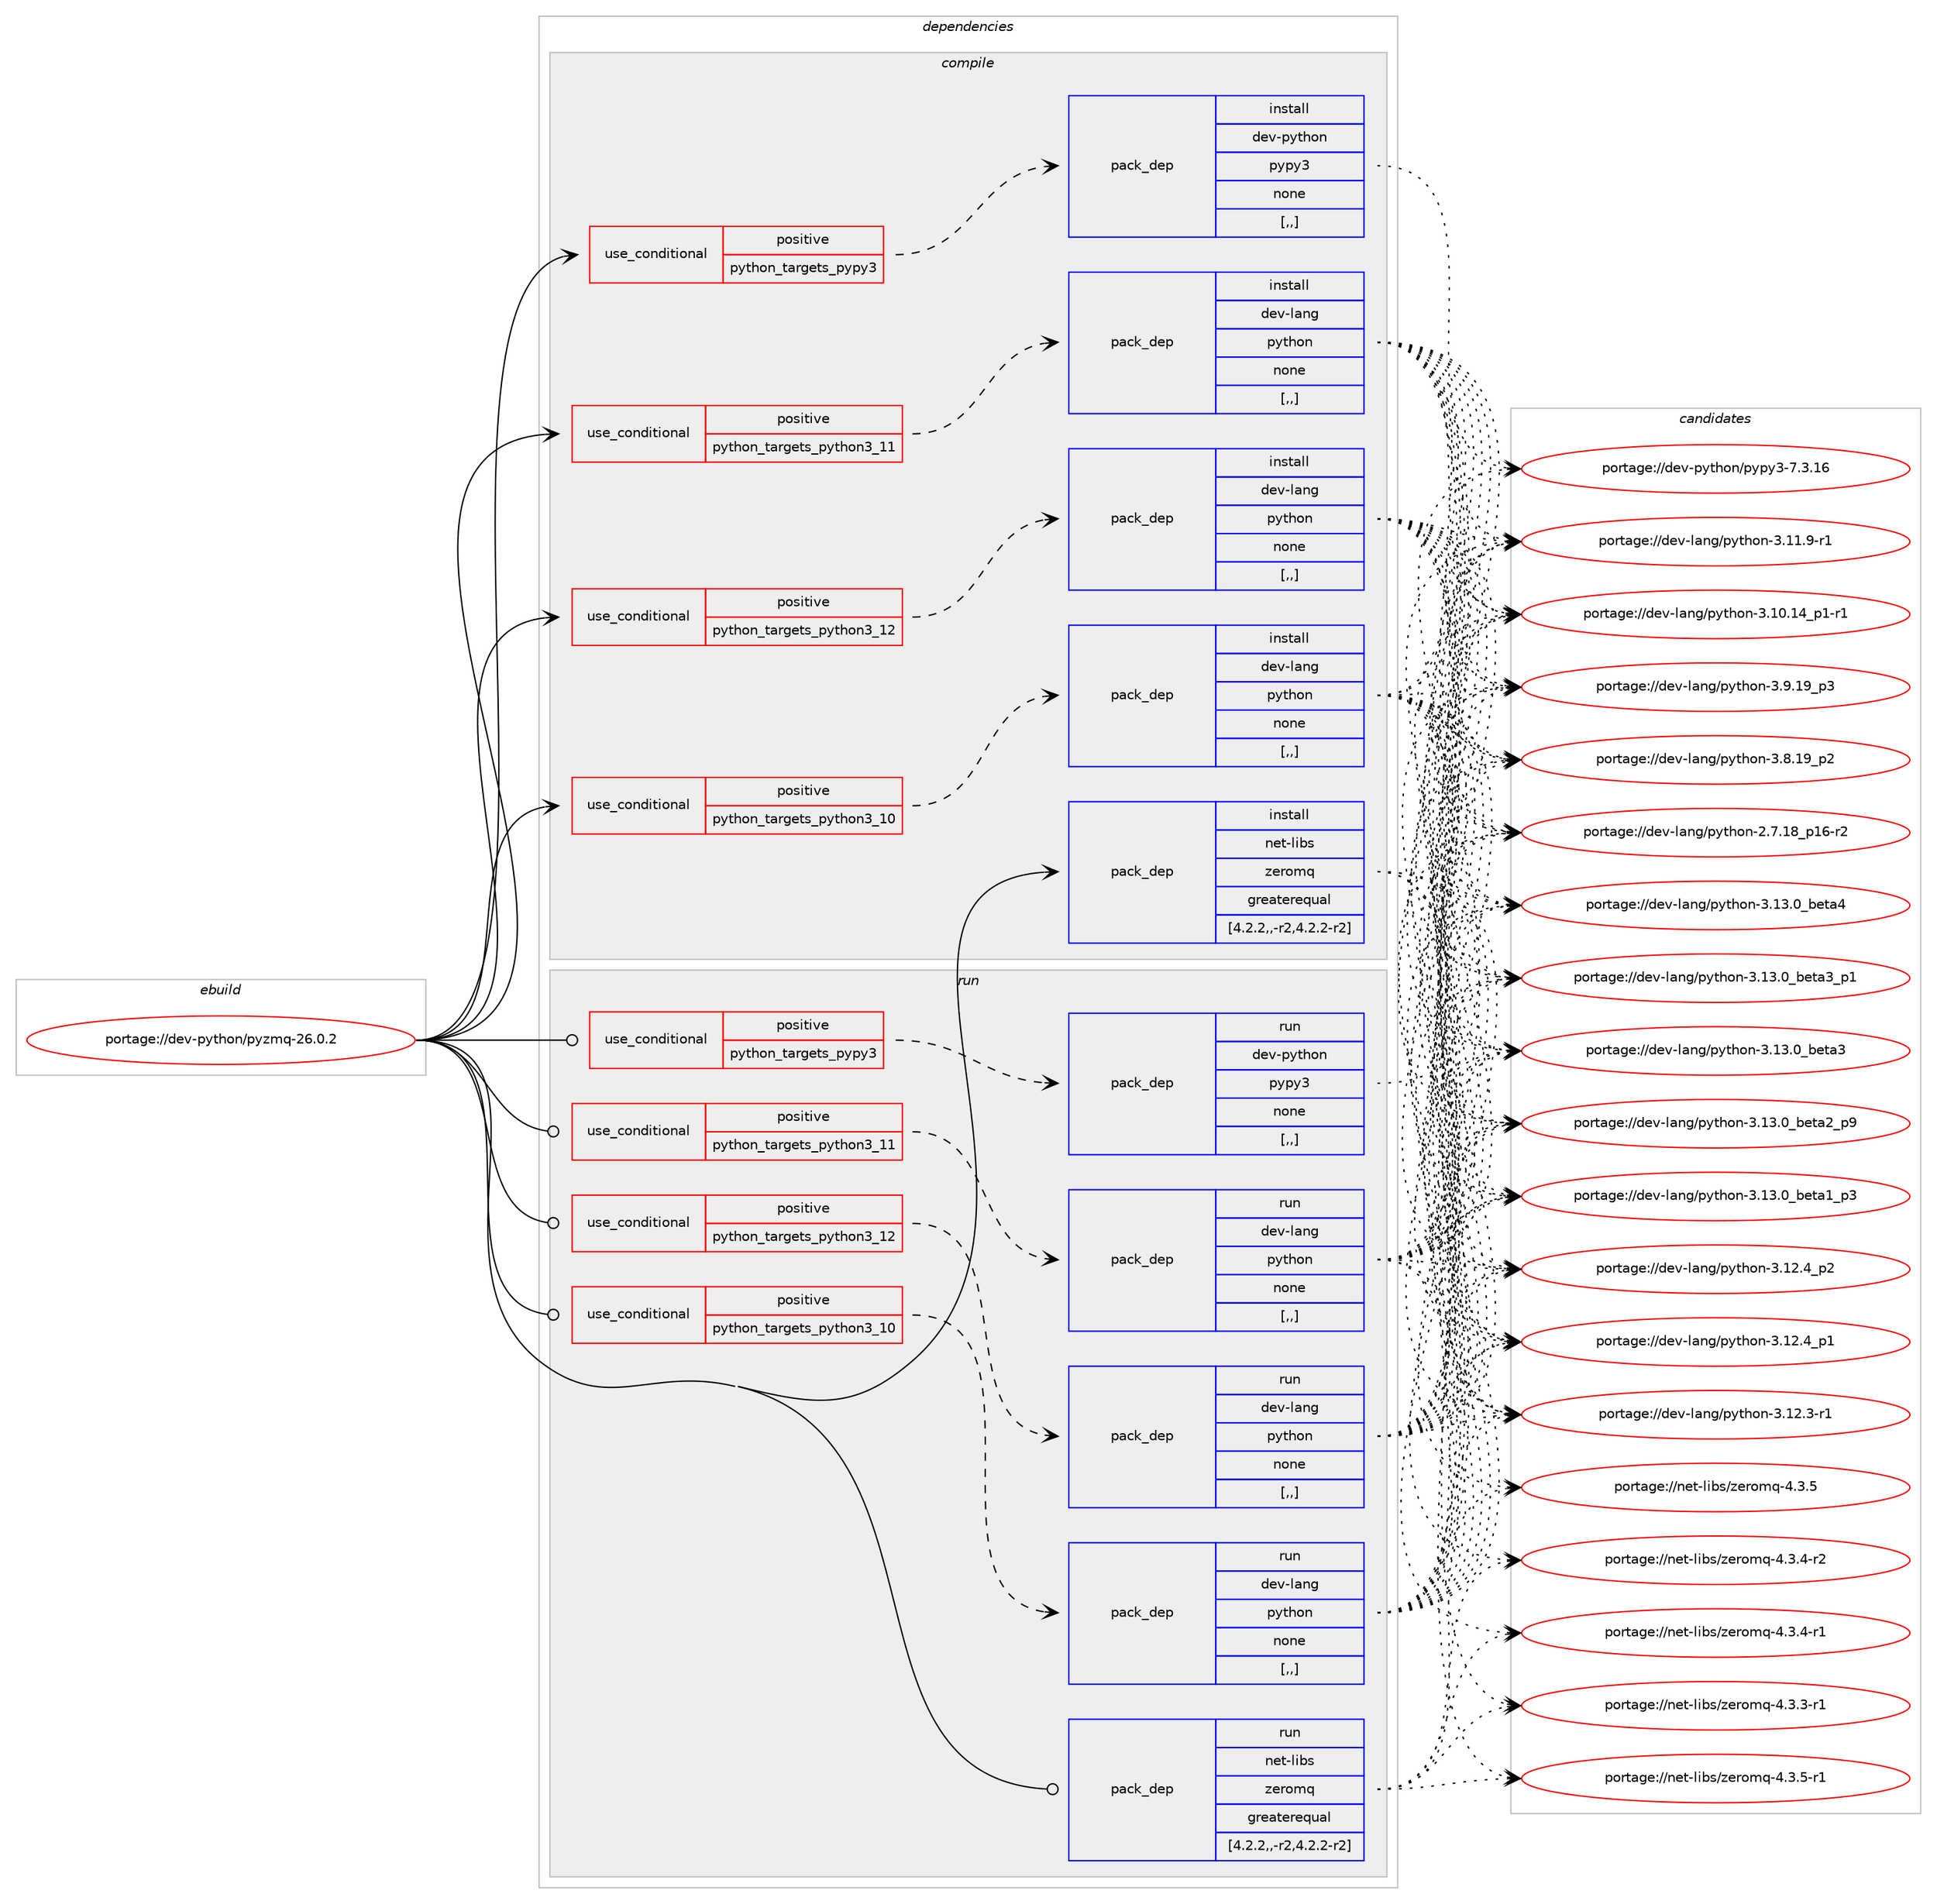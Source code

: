 digraph prolog {

# *************
# Graph options
# *************

newrank=true;
concentrate=true;
compound=true;
graph [rankdir=LR,fontname=Helvetica,fontsize=10,ranksep=1.5];#, ranksep=2.5, nodesep=0.2];
edge  [arrowhead=vee];
node  [fontname=Helvetica,fontsize=10];

# **********
# The ebuild
# **********

subgraph cluster_leftcol {
color=gray;
label=<<i>ebuild</i>>;
id [label="portage://dev-python/pyzmq-26.0.2", color=red, width=4, href="../dev-python/pyzmq-26.0.2.svg"];
}

# ****************
# The dependencies
# ****************

subgraph cluster_midcol {
color=gray;
label=<<i>dependencies</i>>;
subgraph cluster_compile {
fillcolor="#eeeeee";
style=filled;
label=<<i>compile</i>>;
subgraph cond38773 {
dependency161402 [label=<<TABLE BORDER="0" CELLBORDER="1" CELLSPACING="0" CELLPADDING="4"><TR><TD ROWSPAN="3" CELLPADDING="10">use_conditional</TD></TR><TR><TD>positive</TD></TR><TR><TD>python_targets_pypy3</TD></TR></TABLE>>, shape=none, color=red];
subgraph pack121356 {
dependency161403 [label=<<TABLE BORDER="0" CELLBORDER="1" CELLSPACING="0" CELLPADDING="4" WIDTH="220"><TR><TD ROWSPAN="6" CELLPADDING="30">pack_dep</TD></TR><TR><TD WIDTH="110">install</TD></TR><TR><TD>dev-python</TD></TR><TR><TD>pypy3</TD></TR><TR><TD>none</TD></TR><TR><TD>[,,]</TD></TR></TABLE>>, shape=none, color=blue];
}
dependency161402:e -> dependency161403:w [weight=20,style="dashed",arrowhead="vee"];
}
id:e -> dependency161402:w [weight=20,style="solid",arrowhead="vee"];
subgraph cond38774 {
dependency161404 [label=<<TABLE BORDER="0" CELLBORDER="1" CELLSPACING="0" CELLPADDING="4"><TR><TD ROWSPAN="3" CELLPADDING="10">use_conditional</TD></TR><TR><TD>positive</TD></TR><TR><TD>python_targets_python3_10</TD></TR></TABLE>>, shape=none, color=red];
subgraph pack121357 {
dependency161405 [label=<<TABLE BORDER="0" CELLBORDER="1" CELLSPACING="0" CELLPADDING="4" WIDTH="220"><TR><TD ROWSPAN="6" CELLPADDING="30">pack_dep</TD></TR><TR><TD WIDTH="110">install</TD></TR><TR><TD>dev-lang</TD></TR><TR><TD>python</TD></TR><TR><TD>none</TD></TR><TR><TD>[,,]</TD></TR></TABLE>>, shape=none, color=blue];
}
dependency161404:e -> dependency161405:w [weight=20,style="dashed",arrowhead="vee"];
}
id:e -> dependency161404:w [weight=20,style="solid",arrowhead="vee"];
subgraph cond38775 {
dependency161406 [label=<<TABLE BORDER="0" CELLBORDER="1" CELLSPACING="0" CELLPADDING="4"><TR><TD ROWSPAN="3" CELLPADDING="10">use_conditional</TD></TR><TR><TD>positive</TD></TR><TR><TD>python_targets_python3_11</TD></TR></TABLE>>, shape=none, color=red];
subgraph pack121358 {
dependency161407 [label=<<TABLE BORDER="0" CELLBORDER="1" CELLSPACING="0" CELLPADDING="4" WIDTH="220"><TR><TD ROWSPAN="6" CELLPADDING="30">pack_dep</TD></TR><TR><TD WIDTH="110">install</TD></TR><TR><TD>dev-lang</TD></TR><TR><TD>python</TD></TR><TR><TD>none</TD></TR><TR><TD>[,,]</TD></TR></TABLE>>, shape=none, color=blue];
}
dependency161406:e -> dependency161407:w [weight=20,style="dashed",arrowhead="vee"];
}
id:e -> dependency161406:w [weight=20,style="solid",arrowhead="vee"];
subgraph cond38776 {
dependency161408 [label=<<TABLE BORDER="0" CELLBORDER="1" CELLSPACING="0" CELLPADDING="4"><TR><TD ROWSPAN="3" CELLPADDING="10">use_conditional</TD></TR><TR><TD>positive</TD></TR><TR><TD>python_targets_python3_12</TD></TR></TABLE>>, shape=none, color=red];
subgraph pack121359 {
dependency161409 [label=<<TABLE BORDER="0" CELLBORDER="1" CELLSPACING="0" CELLPADDING="4" WIDTH="220"><TR><TD ROWSPAN="6" CELLPADDING="30">pack_dep</TD></TR><TR><TD WIDTH="110">install</TD></TR><TR><TD>dev-lang</TD></TR><TR><TD>python</TD></TR><TR><TD>none</TD></TR><TR><TD>[,,]</TD></TR></TABLE>>, shape=none, color=blue];
}
dependency161408:e -> dependency161409:w [weight=20,style="dashed",arrowhead="vee"];
}
id:e -> dependency161408:w [weight=20,style="solid",arrowhead="vee"];
subgraph pack121360 {
dependency161410 [label=<<TABLE BORDER="0" CELLBORDER="1" CELLSPACING="0" CELLPADDING="4" WIDTH="220"><TR><TD ROWSPAN="6" CELLPADDING="30">pack_dep</TD></TR><TR><TD WIDTH="110">install</TD></TR><TR><TD>net-libs</TD></TR><TR><TD>zeromq</TD></TR><TR><TD>greaterequal</TD></TR><TR><TD>[4.2.2,,-r2,4.2.2-r2]</TD></TR></TABLE>>, shape=none, color=blue];
}
id:e -> dependency161410:w [weight=20,style="solid",arrowhead="vee"];
}
subgraph cluster_compileandrun {
fillcolor="#eeeeee";
style=filled;
label=<<i>compile and run</i>>;
}
subgraph cluster_run {
fillcolor="#eeeeee";
style=filled;
label=<<i>run</i>>;
subgraph cond38777 {
dependency161411 [label=<<TABLE BORDER="0" CELLBORDER="1" CELLSPACING="0" CELLPADDING="4"><TR><TD ROWSPAN="3" CELLPADDING="10">use_conditional</TD></TR><TR><TD>positive</TD></TR><TR><TD>python_targets_pypy3</TD></TR></TABLE>>, shape=none, color=red];
subgraph pack121361 {
dependency161412 [label=<<TABLE BORDER="0" CELLBORDER="1" CELLSPACING="0" CELLPADDING="4" WIDTH="220"><TR><TD ROWSPAN="6" CELLPADDING="30">pack_dep</TD></TR><TR><TD WIDTH="110">run</TD></TR><TR><TD>dev-python</TD></TR><TR><TD>pypy3</TD></TR><TR><TD>none</TD></TR><TR><TD>[,,]</TD></TR></TABLE>>, shape=none, color=blue];
}
dependency161411:e -> dependency161412:w [weight=20,style="dashed",arrowhead="vee"];
}
id:e -> dependency161411:w [weight=20,style="solid",arrowhead="odot"];
subgraph cond38778 {
dependency161413 [label=<<TABLE BORDER="0" CELLBORDER="1" CELLSPACING="0" CELLPADDING="4"><TR><TD ROWSPAN="3" CELLPADDING="10">use_conditional</TD></TR><TR><TD>positive</TD></TR><TR><TD>python_targets_python3_10</TD></TR></TABLE>>, shape=none, color=red];
subgraph pack121362 {
dependency161414 [label=<<TABLE BORDER="0" CELLBORDER="1" CELLSPACING="0" CELLPADDING="4" WIDTH="220"><TR><TD ROWSPAN="6" CELLPADDING="30">pack_dep</TD></TR><TR><TD WIDTH="110">run</TD></TR><TR><TD>dev-lang</TD></TR><TR><TD>python</TD></TR><TR><TD>none</TD></TR><TR><TD>[,,]</TD></TR></TABLE>>, shape=none, color=blue];
}
dependency161413:e -> dependency161414:w [weight=20,style="dashed",arrowhead="vee"];
}
id:e -> dependency161413:w [weight=20,style="solid",arrowhead="odot"];
subgraph cond38779 {
dependency161415 [label=<<TABLE BORDER="0" CELLBORDER="1" CELLSPACING="0" CELLPADDING="4"><TR><TD ROWSPAN="3" CELLPADDING="10">use_conditional</TD></TR><TR><TD>positive</TD></TR><TR><TD>python_targets_python3_11</TD></TR></TABLE>>, shape=none, color=red];
subgraph pack121363 {
dependency161416 [label=<<TABLE BORDER="0" CELLBORDER="1" CELLSPACING="0" CELLPADDING="4" WIDTH="220"><TR><TD ROWSPAN="6" CELLPADDING="30">pack_dep</TD></TR><TR><TD WIDTH="110">run</TD></TR><TR><TD>dev-lang</TD></TR><TR><TD>python</TD></TR><TR><TD>none</TD></TR><TR><TD>[,,]</TD></TR></TABLE>>, shape=none, color=blue];
}
dependency161415:e -> dependency161416:w [weight=20,style="dashed",arrowhead="vee"];
}
id:e -> dependency161415:w [weight=20,style="solid",arrowhead="odot"];
subgraph cond38780 {
dependency161417 [label=<<TABLE BORDER="0" CELLBORDER="1" CELLSPACING="0" CELLPADDING="4"><TR><TD ROWSPAN="3" CELLPADDING="10">use_conditional</TD></TR><TR><TD>positive</TD></TR><TR><TD>python_targets_python3_12</TD></TR></TABLE>>, shape=none, color=red];
subgraph pack121364 {
dependency161418 [label=<<TABLE BORDER="0" CELLBORDER="1" CELLSPACING="0" CELLPADDING="4" WIDTH="220"><TR><TD ROWSPAN="6" CELLPADDING="30">pack_dep</TD></TR><TR><TD WIDTH="110">run</TD></TR><TR><TD>dev-lang</TD></TR><TR><TD>python</TD></TR><TR><TD>none</TD></TR><TR><TD>[,,]</TD></TR></TABLE>>, shape=none, color=blue];
}
dependency161417:e -> dependency161418:w [weight=20,style="dashed",arrowhead="vee"];
}
id:e -> dependency161417:w [weight=20,style="solid",arrowhead="odot"];
subgraph pack121365 {
dependency161419 [label=<<TABLE BORDER="0" CELLBORDER="1" CELLSPACING="0" CELLPADDING="4" WIDTH="220"><TR><TD ROWSPAN="6" CELLPADDING="30">pack_dep</TD></TR><TR><TD WIDTH="110">run</TD></TR><TR><TD>net-libs</TD></TR><TR><TD>zeromq</TD></TR><TR><TD>greaterequal</TD></TR><TR><TD>[4.2.2,,-r2,4.2.2-r2]</TD></TR></TABLE>>, shape=none, color=blue];
}
id:e -> dependency161419:w [weight=20,style="solid",arrowhead="odot"];
}
}

# **************
# The candidates
# **************

subgraph cluster_choices {
rank=same;
color=gray;
label=<<i>candidates</i>>;

subgraph choice121356 {
color=black;
nodesep=1;
choice10010111845112121116104111110471121211121215145554651464954 [label="portage://dev-python/pypy3-7.3.16", color=red, width=4,href="../dev-python/pypy3-7.3.16.svg"];
dependency161403:e -> choice10010111845112121116104111110471121211121215145554651464954:w [style=dotted,weight="100"];
}
subgraph choice121357 {
color=black;
nodesep=1;
choice1001011184510897110103471121211161041111104551464951464895981011169752 [label="portage://dev-lang/python-3.13.0_beta4", color=red, width=4,href="../dev-lang/python-3.13.0_beta4.svg"];
choice10010111845108971101034711212111610411111045514649514648959810111697519511249 [label="portage://dev-lang/python-3.13.0_beta3_p1", color=red, width=4,href="../dev-lang/python-3.13.0_beta3_p1.svg"];
choice1001011184510897110103471121211161041111104551464951464895981011169751 [label="portage://dev-lang/python-3.13.0_beta3", color=red, width=4,href="../dev-lang/python-3.13.0_beta3.svg"];
choice10010111845108971101034711212111610411111045514649514648959810111697509511257 [label="portage://dev-lang/python-3.13.0_beta2_p9", color=red, width=4,href="../dev-lang/python-3.13.0_beta2_p9.svg"];
choice10010111845108971101034711212111610411111045514649514648959810111697499511251 [label="portage://dev-lang/python-3.13.0_beta1_p3", color=red, width=4,href="../dev-lang/python-3.13.0_beta1_p3.svg"];
choice100101118451089711010347112121116104111110455146495046529511250 [label="portage://dev-lang/python-3.12.4_p2", color=red, width=4,href="../dev-lang/python-3.12.4_p2.svg"];
choice100101118451089711010347112121116104111110455146495046529511249 [label="portage://dev-lang/python-3.12.4_p1", color=red, width=4,href="../dev-lang/python-3.12.4_p1.svg"];
choice100101118451089711010347112121116104111110455146495046514511449 [label="portage://dev-lang/python-3.12.3-r1", color=red, width=4,href="../dev-lang/python-3.12.3-r1.svg"];
choice100101118451089711010347112121116104111110455146494946574511449 [label="portage://dev-lang/python-3.11.9-r1", color=red, width=4,href="../dev-lang/python-3.11.9-r1.svg"];
choice100101118451089711010347112121116104111110455146494846495295112494511449 [label="portage://dev-lang/python-3.10.14_p1-r1", color=red, width=4,href="../dev-lang/python-3.10.14_p1-r1.svg"];
choice100101118451089711010347112121116104111110455146574649579511251 [label="portage://dev-lang/python-3.9.19_p3", color=red, width=4,href="../dev-lang/python-3.9.19_p3.svg"];
choice100101118451089711010347112121116104111110455146564649579511250 [label="portage://dev-lang/python-3.8.19_p2", color=red, width=4,href="../dev-lang/python-3.8.19_p2.svg"];
choice100101118451089711010347112121116104111110455046554649569511249544511450 [label="portage://dev-lang/python-2.7.18_p16-r2", color=red, width=4,href="../dev-lang/python-2.7.18_p16-r2.svg"];
dependency161405:e -> choice1001011184510897110103471121211161041111104551464951464895981011169752:w [style=dotted,weight="100"];
dependency161405:e -> choice10010111845108971101034711212111610411111045514649514648959810111697519511249:w [style=dotted,weight="100"];
dependency161405:e -> choice1001011184510897110103471121211161041111104551464951464895981011169751:w [style=dotted,weight="100"];
dependency161405:e -> choice10010111845108971101034711212111610411111045514649514648959810111697509511257:w [style=dotted,weight="100"];
dependency161405:e -> choice10010111845108971101034711212111610411111045514649514648959810111697499511251:w [style=dotted,weight="100"];
dependency161405:e -> choice100101118451089711010347112121116104111110455146495046529511250:w [style=dotted,weight="100"];
dependency161405:e -> choice100101118451089711010347112121116104111110455146495046529511249:w [style=dotted,weight="100"];
dependency161405:e -> choice100101118451089711010347112121116104111110455146495046514511449:w [style=dotted,weight="100"];
dependency161405:e -> choice100101118451089711010347112121116104111110455146494946574511449:w [style=dotted,weight="100"];
dependency161405:e -> choice100101118451089711010347112121116104111110455146494846495295112494511449:w [style=dotted,weight="100"];
dependency161405:e -> choice100101118451089711010347112121116104111110455146574649579511251:w [style=dotted,weight="100"];
dependency161405:e -> choice100101118451089711010347112121116104111110455146564649579511250:w [style=dotted,weight="100"];
dependency161405:e -> choice100101118451089711010347112121116104111110455046554649569511249544511450:w [style=dotted,weight="100"];
}
subgraph choice121358 {
color=black;
nodesep=1;
choice1001011184510897110103471121211161041111104551464951464895981011169752 [label="portage://dev-lang/python-3.13.0_beta4", color=red, width=4,href="../dev-lang/python-3.13.0_beta4.svg"];
choice10010111845108971101034711212111610411111045514649514648959810111697519511249 [label="portage://dev-lang/python-3.13.0_beta3_p1", color=red, width=4,href="../dev-lang/python-3.13.0_beta3_p1.svg"];
choice1001011184510897110103471121211161041111104551464951464895981011169751 [label="portage://dev-lang/python-3.13.0_beta3", color=red, width=4,href="../dev-lang/python-3.13.0_beta3.svg"];
choice10010111845108971101034711212111610411111045514649514648959810111697509511257 [label="portage://dev-lang/python-3.13.0_beta2_p9", color=red, width=4,href="../dev-lang/python-3.13.0_beta2_p9.svg"];
choice10010111845108971101034711212111610411111045514649514648959810111697499511251 [label="portage://dev-lang/python-3.13.0_beta1_p3", color=red, width=4,href="../dev-lang/python-3.13.0_beta1_p3.svg"];
choice100101118451089711010347112121116104111110455146495046529511250 [label="portage://dev-lang/python-3.12.4_p2", color=red, width=4,href="../dev-lang/python-3.12.4_p2.svg"];
choice100101118451089711010347112121116104111110455146495046529511249 [label="portage://dev-lang/python-3.12.4_p1", color=red, width=4,href="../dev-lang/python-3.12.4_p1.svg"];
choice100101118451089711010347112121116104111110455146495046514511449 [label="portage://dev-lang/python-3.12.3-r1", color=red, width=4,href="../dev-lang/python-3.12.3-r1.svg"];
choice100101118451089711010347112121116104111110455146494946574511449 [label="portage://dev-lang/python-3.11.9-r1", color=red, width=4,href="../dev-lang/python-3.11.9-r1.svg"];
choice100101118451089711010347112121116104111110455146494846495295112494511449 [label="portage://dev-lang/python-3.10.14_p1-r1", color=red, width=4,href="../dev-lang/python-3.10.14_p1-r1.svg"];
choice100101118451089711010347112121116104111110455146574649579511251 [label="portage://dev-lang/python-3.9.19_p3", color=red, width=4,href="../dev-lang/python-3.9.19_p3.svg"];
choice100101118451089711010347112121116104111110455146564649579511250 [label="portage://dev-lang/python-3.8.19_p2", color=red, width=4,href="../dev-lang/python-3.8.19_p2.svg"];
choice100101118451089711010347112121116104111110455046554649569511249544511450 [label="portage://dev-lang/python-2.7.18_p16-r2", color=red, width=4,href="../dev-lang/python-2.7.18_p16-r2.svg"];
dependency161407:e -> choice1001011184510897110103471121211161041111104551464951464895981011169752:w [style=dotted,weight="100"];
dependency161407:e -> choice10010111845108971101034711212111610411111045514649514648959810111697519511249:w [style=dotted,weight="100"];
dependency161407:e -> choice1001011184510897110103471121211161041111104551464951464895981011169751:w [style=dotted,weight="100"];
dependency161407:e -> choice10010111845108971101034711212111610411111045514649514648959810111697509511257:w [style=dotted,weight="100"];
dependency161407:e -> choice10010111845108971101034711212111610411111045514649514648959810111697499511251:w [style=dotted,weight="100"];
dependency161407:e -> choice100101118451089711010347112121116104111110455146495046529511250:w [style=dotted,weight="100"];
dependency161407:e -> choice100101118451089711010347112121116104111110455146495046529511249:w [style=dotted,weight="100"];
dependency161407:e -> choice100101118451089711010347112121116104111110455146495046514511449:w [style=dotted,weight="100"];
dependency161407:e -> choice100101118451089711010347112121116104111110455146494946574511449:w [style=dotted,weight="100"];
dependency161407:e -> choice100101118451089711010347112121116104111110455146494846495295112494511449:w [style=dotted,weight="100"];
dependency161407:e -> choice100101118451089711010347112121116104111110455146574649579511251:w [style=dotted,weight="100"];
dependency161407:e -> choice100101118451089711010347112121116104111110455146564649579511250:w [style=dotted,weight="100"];
dependency161407:e -> choice100101118451089711010347112121116104111110455046554649569511249544511450:w [style=dotted,weight="100"];
}
subgraph choice121359 {
color=black;
nodesep=1;
choice1001011184510897110103471121211161041111104551464951464895981011169752 [label="portage://dev-lang/python-3.13.0_beta4", color=red, width=4,href="../dev-lang/python-3.13.0_beta4.svg"];
choice10010111845108971101034711212111610411111045514649514648959810111697519511249 [label="portage://dev-lang/python-3.13.0_beta3_p1", color=red, width=4,href="../dev-lang/python-3.13.0_beta3_p1.svg"];
choice1001011184510897110103471121211161041111104551464951464895981011169751 [label="portage://dev-lang/python-3.13.0_beta3", color=red, width=4,href="../dev-lang/python-3.13.0_beta3.svg"];
choice10010111845108971101034711212111610411111045514649514648959810111697509511257 [label="portage://dev-lang/python-3.13.0_beta2_p9", color=red, width=4,href="../dev-lang/python-3.13.0_beta2_p9.svg"];
choice10010111845108971101034711212111610411111045514649514648959810111697499511251 [label="portage://dev-lang/python-3.13.0_beta1_p3", color=red, width=4,href="../dev-lang/python-3.13.0_beta1_p3.svg"];
choice100101118451089711010347112121116104111110455146495046529511250 [label="portage://dev-lang/python-3.12.4_p2", color=red, width=4,href="../dev-lang/python-3.12.4_p2.svg"];
choice100101118451089711010347112121116104111110455146495046529511249 [label="portage://dev-lang/python-3.12.4_p1", color=red, width=4,href="../dev-lang/python-3.12.4_p1.svg"];
choice100101118451089711010347112121116104111110455146495046514511449 [label="portage://dev-lang/python-3.12.3-r1", color=red, width=4,href="../dev-lang/python-3.12.3-r1.svg"];
choice100101118451089711010347112121116104111110455146494946574511449 [label="portage://dev-lang/python-3.11.9-r1", color=red, width=4,href="../dev-lang/python-3.11.9-r1.svg"];
choice100101118451089711010347112121116104111110455146494846495295112494511449 [label="portage://dev-lang/python-3.10.14_p1-r1", color=red, width=4,href="../dev-lang/python-3.10.14_p1-r1.svg"];
choice100101118451089711010347112121116104111110455146574649579511251 [label="portage://dev-lang/python-3.9.19_p3", color=red, width=4,href="../dev-lang/python-3.9.19_p3.svg"];
choice100101118451089711010347112121116104111110455146564649579511250 [label="portage://dev-lang/python-3.8.19_p2", color=red, width=4,href="../dev-lang/python-3.8.19_p2.svg"];
choice100101118451089711010347112121116104111110455046554649569511249544511450 [label="portage://dev-lang/python-2.7.18_p16-r2", color=red, width=4,href="../dev-lang/python-2.7.18_p16-r2.svg"];
dependency161409:e -> choice1001011184510897110103471121211161041111104551464951464895981011169752:w [style=dotted,weight="100"];
dependency161409:e -> choice10010111845108971101034711212111610411111045514649514648959810111697519511249:w [style=dotted,weight="100"];
dependency161409:e -> choice1001011184510897110103471121211161041111104551464951464895981011169751:w [style=dotted,weight="100"];
dependency161409:e -> choice10010111845108971101034711212111610411111045514649514648959810111697509511257:w [style=dotted,weight="100"];
dependency161409:e -> choice10010111845108971101034711212111610411111045514649514648959810111697499511251:w [style=dotted,weight="100"];
dependency161409:e -> choice100101118451089711010347112121116104111110455146495046529511250:w [style=dotted,weight="100"];
dependency161409:e -> choice100101118451089711010347112121116104111110455146495046529511249:w [style=dotted,weight="100"];
dependency161409:e -> choice100101118451089711010347112121116104111110455146495046514511449:w [style=dotted,weight="100"];
dependency161409:e -> choice100101118451089711010347112121116104111110455146494946574511449:w [style=dotted,weight="100"];
dependency161409:e -> choice100101118451089711010347112121116104111110455146494846495295112494511449:w [style=dotted,weight="100"];
dependency161409:e -> choice100101118451089711010347112121116104111110455146574649579511251:w [style=dotted,weight="100"];
dependency161409:e -> choice100101118451089711010347112121116104111110455146564649579511250:w [style=dotted,weight="100"];
dependency161409:e -> choice100101118451089711010347112121116104111110455046554649569511249544511450:w [style=dotted,weight="100"];
}
subgraph choice121360 {
color=black;
nodesep=1;
choice1101011164510810598115471221011141111091134552465146534511449 [label="portage://net-libs/zeromq-4.3.5-r1", color=red, width=4,href="../net-libs/zeromq-4.3.5-r1.svg"];
choice110101116451081059811547122101114111109113455246514653 [label="portage://net-libs/zeromq-4.3.5", color=red, width=4,href="../net-libs/zeromq-4.3.5.svg"];
choice1101011164510810598115471221011141111091134552465146524511450 [label="portage://net-libs/zeromq-4.3.4-r2", color=red, width=4,href="../net-libs/zeromq-4.3.4-r2.svg"];
choice1101011164510810598115471221011141111091134552465146524511449 [label="portage://net-libs/zeromq-4.3.4-r1", color=red, width=4,href="../net-libs/zeromq-4.3.4-r1.svg"];
choice1101011164510810598115471221011141111091134552465146514511449 [label="portage://net-libs/zeromq-4.3.3-r1", color=red, width=4,href="../net-libs/zeromq-4.3.3-r1.svg"];
dependency161410:e -> choice1101011164510810598115471221011141111091134552465146534511449:w [style=dotted,weight="100"];
dependency161410:e -> choice110101116451081059811547122101114111109113455246514653:w [style=dotted,weight="100"];
dependency161410:e -> choice1101011164510810598115471221011141111091134552465146524511450:w [style=dotted,weight="100"];
dependency161410:e -> choice1101011164510810598115471221011141111091134552465146524511449:w [style=dotted,weight="100"];
dependency161410:e -> choice1101011164510810598115471221011141111091134552465146514511449:w [style=dotted,weight="100"];
}
subgraph choice121361 {
color=black;
nodesep=1;
choice10010111845112121116104111110471121211121215145554651464954 [label="portage://dev-python/pypy3-7.3.16", color=red, width=4,href="../dev-python/pypy3-7.3.16.svg"];
dependency161412:e -> choice10010111845112121116104111110471121211121215145554651464954:w [style=dotted,weight="100"];
}
subgraph choice121362 {
color=black;
nodesep=1;
choice1001011184510897110103471121211161041111104551464951464895981011169752 [label="portage://dev-lang/python-3.13.0_beta4", color=red, width=4,href="../dev-lang/python-3.13.0_beta4.svg"];
choice10010111845108971101034711212111610411111045514649514648959810111697519511249 [label="portage://dev-lang/python-3.13.0_beta3_p1", color=red, width=4,href="../dev-lang/python-3.13.0_beta3_p1.svg"];
choice1001011184510897110103471121211161041111104551464951464895981011169751 [label="portage://dev-lang/python-3.13.0_beta3", color=red, width=4,href="../dev-lang/python-3.13.0_beta3.svg"];
choice10010111845108971101034711212111610411111045514649514648959810111697509511257 [label="portage://dev-lang/python-3.13.0_beta2_p9", color=red, width=4,href="../dev-lang/python-3.13.0_beta2_p9.svg"];
choice10010111845108971101034711212111610411111045514649514648959810111697499511251 [label="portage://dev-lang/python-3.13.0_beta1_p3", color=red, width=4,href="../dev-lang/python-3.13.0_beta1_p3.svg"];
choice100101118451089711010347112121116104111110455146495046529511250 [label="portage://dev-lang/python-3.12.4_p2", color=red, width=4,href="../dev-lang/python-3.12.4_p2.svg"];
choice100101118451089711010347112121116104111110455146495046529511249 [label="portage://dev-lang/python-3.12.4_p1", color=red, width=4,href="../dev-lang/python-3.12.4_p1.svg"];
choice100101118451089711010347112121116104111110455146495046514511449 [label="portage://dev-lang/python-3.12.3-r1", color=red, width=4,href="../dev-lang/python-3.12.3-r1.svg"];
choice100101118451089711010347112121116104111110455146494946574511449 [label="portage://dev-lang/python-3.11.9-r1", color=red, width=4,href="../dev-lang/python-3.11.9-r1.svg"];
choice100101118451089711010347112121116104111110455146494846495295112494511449 [label="portage://dev-lang/python-3.10.14_p1-r1", color=red, width=4,href="../dev-lang/python-3.10.14_p1-r1.svg"];
choice100101118451089711010347112121116104111110455146574649579511251 [label="portage://dev-lang/python-3.9.19_p3", color=red, width=4,href="../dev-lang/python-3.9.19_p3.svg"];
choice100101118451089711010347112121116104111110455146564649579511250 [label="portage://dev-lang/python-3.8.19_p2", color=red, width=4,href="../dev-lang/python-3.8.19_p2.svg"];
choice100101118451089711010347112121116104111110455046554649569511249544511450 [label="portage://dev-lang/python-2.7.18_p16-r2", color=red, width=4,href="../dev-lang/python-2.7.18_p16-r2.svg"];
dependency161414:e -> choice1001011184510897110103471121211161041111104551464951464895981011169752:w [style=dotted,weight="100"];
dependency161414:e -> choice10010111845108971101034711212111610411111045514649514648959810111697519511249:w [style=dotted,weight="100"];
dependency161414:e -> choice1001011184510897110103471121211161041111104551464951464895981011169751:w [style=dotted,weight="100"];
dependency161414:e -> choice10010111845108971101034711212111610411111045514649514648959810111697509511257:w [style=dotted,weight="100"];
dependency161414:e -> choice10010111845108971101034711212111610411111045514649514648959810111697499511251:w [style=dotted,weight="100"];
dependency161414:e -> choice100101118451089711010347112121116104111110455146495046529511250:w [style=dotted,weight="100"];
dependency161414:e -> choice100101118451089711010347112121116104111110455146495046529511249:w [style=dotted,weight="100"];
dependency161414:e -> choice100101118451089711010347112121116104111110455146495046514511449:w [style=dotted,weight="100"];
dependency161414:e -> choice100101118451089711010347112121116104111110455146494946574511449:w [style=dotted,weight="100"];
dependency161414:e -> choice100101118451089711010347112121116104111110455146494846495295112494511449:w [style=dotted,weight="100"];
dependency161414:e -> choice100101118451089711010347112121116104111110455146574649579511251:w [style=dotted,weight="100"];
dependency161414:e -> choice100101118451089711010347112121116104111110455146564649579511250:w [style=dotted,weight="100"];
dependency161414:e -> choice100101118451089711010347112121116104111110455046554649569511249544511450:w [style=dotted,weight="100"];
}
subgraph choice121363 {
color=black;
nodesep=1;
choice1001011184510897110103471121211161041111104551464951464895981011169752 [label="portage://dev-lang/python-3.13.0_beta4", color=red, width=4,href="../dev-lang/python-3.13.0_beta4.svg"];
choice10010111845108971101034711212111610411111045514649514648959810111697519511249 [label="portage://dev-lang/python-3.13.0_beta3_p1", color=red, width=4,href="../dev-lang/python-3.13.0_beta3_p1.svg"];
choice1001011184510897110103471121211161041111104551464951464895981011169751 [label="portage://dev-lang/python-3.13.0_beta3", color=red, width=4,href="../dev-lang/python-3.13.0_beta3.svg"];
choice10010111845108971101034711212111610411111045514649514648959810111697509511257 [label="portage://dev-lang/python-3.13.0_beta2_p9", color=red, width=4,href="../dev-lang/python-3.13.0_beta2_p9.svg"];
choice10010111845108971101034711212111610411111045514649514648959810111697499511251 [label="portage://dev-lang/python-3.13.0_beta1_p3", color=red, width=4,href="../dev-lang/python-3.13.0_beta1_p3.svg"];
choice100101118451089711010347112121116104111110455146495046529511250 [label="portage://dev-lang/python-3.12.4_p2", color=red, width=4,href="../dev-lang/python-3.12.4_p2.svg"];
choice100101118451089711010347112121116104111110455146495046529511249 [label="portage://dev-lang/python-3.12.4_p1", color=red, width=4,href="../dev-lang/python-3.12.4_p1.svg"];
choice100101118451089711010347112121116104111110455146495046514511449 [label="portage://dev-lang/python-3.12.3-r1", color=red, width=4,href="../dev-lang/python-3.12.3-r1.svg"];
choice100101118451089711010347112121116104111110455146494946574511449 [label="portage://dev-lang/python-3.11.9-r1", color=red, width=4,href="../dev-lang/python-3.11.9-r1.svg"];
choice100101118451089711010347112121116104111110455146494846495295112494511449 [label="portage://dev-lang/python-3.10.14_p1-r1", color=red, width=4,href="../dev-lang/python-3.10.14_p1-r1.svg"];
choice100101118451089711010347112121116104111110455146574649579511251 [label="portage://dev-lang/python-3.9.19_p3", color=red, width=4,href="../dev-lang/python-3.9.19_p3.svg"];
choice100101118451089711010347112121116104111110455146564649579511250 [label="portage://dev-lang/python-3.8.19_p2", color=red, width=4,href="../dev-lang/python-3.8.19_p2.svg"];
choice100101118451089711010347112121116104111110455046554649569511249544511450 [label="portage://dev-lang/python-2.7.18_p16-r2", color=red, width=4,href="../dev-lang/python-2.7.18_p16-r2.svg"];
dependency161416:e -> choice1001011184510897110103471121211161041111104551464951464895981011169752:w [style=dotted,weight="100"];
dependency161416:e -> choice10010111845108971101034711212111610411111045514649514648959810111697519511249:w [style=dotted,weight="100"];
dependency161416:e -> choice1001011184510897110103471121211161041111104551464951464895981011169751:w [style=dotted,weight="100"];
dependency161416:e -> choice10010111845108971101034711212111610411111045514649514648959810111697509511257:w [style=dotted,weight="100"];
dependency161416:e -> choice10010111845108971101034711212111610411111045514649514648959810111697499511251:w [style=dotted,weight="100"];
dependency161416:e -> choice100101118451089711010347112121116104111110455146495046529511250:w [style=dotted,weight="100"];
dependency161416:e -> choice100101118451089711010347112121116104111110455146495046529511249:w [style=dotted,weight="100"];
dependency161416:e -> choice100101118451089711010347112121116104111110455146495046514511449:w [style=dotted,weight="100"];
dependency161416:e -> choice100101118451089711010347112121116104111110455146494946574511449:w [style=dotted,weight="100"];
dependency161416:e -> choice100101118451089711010347112121116104111110455146494846495295112494511449:w [style=dotted,weight="100"];
dependency161416:e -> choice100101118451089711010347112121116104111110455146574649579511251:w [style=dotted,weight="100"];
dependency161416:e -> choice100101118451089711010347112121116104111110455146564649579511250:w [style=dotted,weight="100"];
dependency161416:e -> choice100101118451089711010347112121116104111110455046554649569511249544511450:w [style=dotted,weight="100"];
}
subgraph choice121364 {
color=black;
nodesep=1;
choice1001011184510897110103471121211161041111104551464951464895981011169752 [label="portage://dev-lang/python-3.13.0_beta4", color=red, width=4,href="../dev-lang/python-3.13.0_beta4.svg"];
choice10010111845108971101034711212111610411111045514649514648959810111697519511249 [label="portage://dev-lang/python-3.13.0_beta3_p1", color=red, width=4,href="../dev-lang/python-3.13.0_beta3_p1.svg"];
choice1001011184510897110103471121211161041111104551464951464895981011169751 [label="portage://dev-lang/python-3.13.0_beta3", color=red, width=4,href="../dev-lang/python-3.13.0_beta3.svg"];
choice10010111845108971101034711212111610411111045514649514648959810111697509511257 [label="portage://dev-lang/python-3.13.0_beta2_p9", color=red, width=4,href="../dev-lang/python-3.13.0_beta2_p9.svg"];
choice10010111845108971101034711212111610411111045514649514648959810111697499511251 [label="portage://dev-lang/python-3.13.0_beta1_p3", color=red, width=4,href="../dev-lang/python-3.13.0_beta1_p3.svg"];
choice100101118451089711010347112121116104111110455146495046529511250 [label="portage://dev-lang/python-3.12.4_p2", color=red, width=4,href="../dev-lang/python-3.12.4_p2.svg"];
choice100101118451089711010347112121116104111110455146495046529511249 [label="portage://dev-lang/python-3.12.4_p1", color=red, width=4,href="../dev-lang/python-3.12.4_p1.svg"];
choice100101118451089711010347112121116104111110455146495046514511449 [label="portage://dev-lang/python-3.12.3-r1", color=red, width=4,href="../dev-lang/python-3.12.3-r1.svg"];
choice100101118451089711010347112121116104111110455146494946574511449 [label="portage://dev-lang/python-3.11.9-r1", color=red, width=4,href="../dev-lang/python-3.11.9-r1.svg"];
choice100101118451089711010347112121116104111110455146494846495295112494511449 [label="portage://dev-lang/python-3.10.14_p1-r1", color=red, width=4,href="../dev-lang/python-3.10.14_p1-r1.svg"];
choice100101118451089711010347112121116104111110455146574649579511251 [label="portage://dev-lang/python-3.9.19_p3", color=red, width=4,href="../dev-lang/python-3.9.19_p3.svg"];
choice100101118451089711010347112121116104111110455146564649579511250 [label="portage://dev-lang/python-3.8.19_p2", color=red, width=4,href="../dev-lang/python-3.8.19_p2.svg"];
choice100101118451089711010347112121116104111110455046554649569511249544511450 [label="portage://dev-lang/python-2.7.18_p16-r2", color=red, width=4,href="../dev-lang/python-2.7.18_p16-r2.svg"];
dependency161418:e -> choice1001011184510897110103471121211161041111104551464951464895981011169752:w [style=dotted,weight="100"];
dependency161418:e -> choice10010111845108971101034711212111610411111045514649514648959810111697519511249:w [style=dotted,weight="100"];
dependency161418:e -> choice1001011184510897110103471121211161041111104551464951464895981011169751:w [style=dotted,weight="100"];
dependency161418:e -> choice10010111845108971101034711212111610411111045514649514648959810111697509511257:w [style=dotted,weight="100"];
dependency161418:e -> choice10010111845108971101034711212111610411111045514649514648959810111697499511251:w [style=dotted,weight="100"];
dependency161418:e -> choice100101118451089711010347112121116104111110455146495046529511250:w [style=dotted,weight="100"];
dependency161418:e -> choice100101118451089711010347112121116104111110455146495046529511249:w [style=dotted,weight="100"];
dependency161418:e -> choice100101118451089711010347112121116104111110455146495046514511449:w [style=dotted,weight="100"];
dependency161418:e -> choice100101118451089711010347112121116104111110455146494946574511449:w [style=dotted,weight="100"];
dependency161418:e -> choice100101118451089711010347112121116104111110455146494846495295112494511449:w [style=dotted,weight="100"];
dependency161418:e -> choice100101118451089711010347112121116104111110455146574649579511251:w [style=dotted,weight="100"];
dependency161418:e -> choice100101118451089711010347112121116104111110455146564649579511250:w [style=dotted,weight="100"];
dependency161418:e -> choice100101118451089711010347112121116104111110455046554649569511249544511450:w [style=dotted,weight="100"];
}
subgraph choice121365 {
color=black;
nodesep=1;
choice1101011164510810598115471221011141111091134552465146534511449 [label="portage://net-libs/zeromq-4.3.5-r1", color=red, width=4,href="../net-libs/zeromq-4.3.5-r1.svg"];
choice110101116451081059811547122101114111109113455246514653 [label="portage://net-libs/zeromq-4.3.5", color=red, width=4,href="../net-libs/zeromq-4.3.5.svg"];
choice1101011164510810598115471221011141111091134552465146524511450 [label="portage://net-libs/zeromq-4.3.4-r2", color=red, width=4,href="../net-libs/zeromq-4.3.4-r2.svg"];
choice1101011164510810598115471221011141111091134552465146524511449 [label="portage://net-libs/zeromq-4.3.4-r1", color=red, width=4,href="../net-libs/zeromq-4.3.4-r1.svg"];
choice1101011164510810598115471221011141111091134552465146514511449 [label="portage://net-libs/zeromq-4.3.3-r1", color=red, width=4,href="../net-libs/zeromq-4.3.3-r1.svg"];
dependency161419:e -> choice1101011164510810598115471221011141111091134552465146534511449:w [style=dotted,weight="100"];
dependency161419:e -> choice110101116451081059811547122101114111109113455246514653:w [style=dotted,weight="100"];
dependency161419:e -> choice1101011164510810598115471221011141111091134552465146524511450:w [style=dotted,weight="100"];
dependency161419:e -> choice1101011164510810598115471221011141111091134552465146524511449:w [style=dotted,weight="100"];
dependency161419:e -> choice1101011164510810598115471221011141111091134552465146514511449:w [style=dotted,weight="100"];
}
}

}
